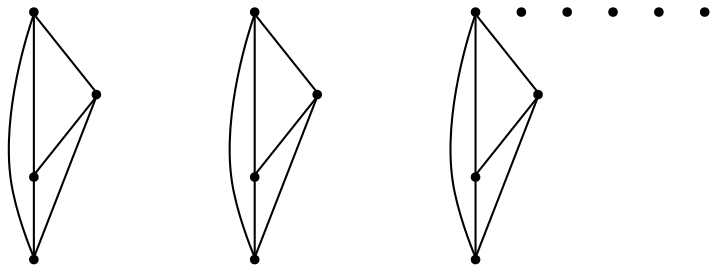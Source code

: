 graph {
  node [shape=point,comment="{\"directed\":false,\"doi\":\"10.4230/LIPIcs.GD.2024.33\",\"figure\":\"2 (3)\"}"]

  v0 [pos="1765.5060626717802,1759.4548074560914"]
  v1 [pos="1748.9640309978404,1742.9162342152827"]
  v2 [pos="1732.4231440483659,1726.3794412299358"]
  v3 [pos="1701.5963501545473,1695.5604216406007"]
  v4 [pos="1685.0555903966797,1679.0231200108362"]
  v5 [pos="1668.5147034472052,1662.4863270254891"]
  v6 [pos="1637.6879095533866,1631.6669259528412"]
  v7 [pos="1621.1471497955195,1615.1300058063898"]
  v8 [pos="1604.6062628460447,1598.593212821043"]
  v9 [pos="1770.1844243700552,1721.7009298761309"]
  v10 [pos="1706.275983768895,1657.8078156716847"]
  v11 [pos="1908.4441181033287,1683.1983277133481"]
  v12 [pos="1642.3675431677345,1593.914701467238"]
  v13 [pos="1895.0771705214454,1696.562196821218"]
  v14 [pos="1881.7106045143844,1709.9255572846705"]
  v15 [pos="1868.343529740894,1723.2892992314355"]
  v16 [pos="1854.9782356499054,1736.6515152449483"]

  v2 -- v1 [id="-32",pos="1732.4231440483659,1726.3794412299358 1748.9640309978404,1742.9162342152827 1748.9640309978404,1742.9162342152827 1748.9640309978404,1742.9162342152827"]
  v9 -- v1 [id="-33",pos="1770.1844243700552,1721.7009298761309 1748.9640309978404,1742.9162342152827 1748.9640309978404,1742.9162342152827 1748.9640309978404,1742.9162342152827"]
  v12 -- v8 [id="-34",pos="1642.3675431677345,1593.914701467238 1604.6062628460447,1598.593212821043 1604.6062628460447,1598.593212821043 1604.6062628460447,1598.593212821043"]
  v7 -- v6 [id="-35",pos="1621.1471497955195,1615.1300058063898 1637.6879095533866,1631.6669259528412 1637.6879095533866,1631.6669259528412 1637.6879095533866,1631.6669259528412"]
  v1 -- v0 [id="-36",pos="1748.9640309978404,1742.9162342152827 1765.5060626717802,1759.4548074560914 1765.5060626717802,1759.4548074560914 1765.5060626717802,1759.4548074560914"]
  v10 -- v3 [id="-37",pos="1706.275983768895,1657.8078156716847 1701.5963501545473,1695.5604216406007 1701.5963501545473,1695.5604216406007 1701.5963501545473,1695.5604216406007"]
  v12 -- v7 [id="-38",pos="1642.3675431677345,1593.914701467238 1621.1471497955195,1615.1300058063898 1621.1471497955195,1615.1300058063898 1621.1471497955195,1615.1300058063898"]
  v10 -- v4 [id="-39",pos="1706.275983768895,1657.8078156716847 1685.0555903966797,1679.0231200108362 1685.0555903966797,1679.0231200108362 1685.0555903966797,1679.0231200108362"]
  v5 -- v3 [id="-40",pos="1668.5147034472052,1662.4863270254891 1705.9032487638165,1609.1023151346935 1754.9918320533513,1658.1791260965897 1701.5963501545473,1695.5604216406007"]
  v9 -- v2 [id="-41",pos="1770.1844243700552,1721.7009298761309 1732.4231440483659,1726.3794412299358 1732.4231440483659,1726.3794412299358 1732.4231440483659,1726.3794412299358"]
  v5 -- v4 [id="-42",pos="1668.5147034472052,1662.4863270254891 1685.0555903966797,1679.0231200108362 1685.0555903966797,1679.0231200108362 1685.0555903966797,1679.0231200108362"]
  v4 -- v3 [id="-43",pos="1685.0555903966797,1679.0231200108362 1701.5963501545473,1695.5604216406007 1701.5963501545473,1695.5604216406007 1701.5963501545473,1695.5604216406007"]
  v2 -- v0 [id="-44",pos="1732.4231440483659,1726.3794412299358 1769.8115621733698,1672.99542933914 1818.9042155943368,1722.0722403010361 1765.5060626717802,1759.4548074560914"]
  v10 -- v5 [id="-45",pos="1706.275983768895,1657.8078156716847 1668.5147034472052,1662.4863270254891 1668.5147034472052,1662.4863270254891 1668.5147034472052,1662.4863270254891"]
  v9 -- v0 [id="-46",pos="1770.1844243700552,1721.7009298761309 1765.5060626717802,1759.4548074560914 1765.5060626717802,1759.4548074560914 1765.5060626717802,1759.4548074560914"]
  v12 -- v6 [id="-47",pos="1642.3675431677345,1593.914701467238 1637.6879095533866,1631.6669259528412 1637.6879095533866,1631.6669259528412 1637.6879095533866,1631.6669259528412"]
  v8 -- v7 [id="-48",pos="1604.6062628460447,1598.593212821043 1621.1471497955195,1615.1300058063898 1621.1471497955195,1615.1300058063898 1621.1471497955195,1615.1300058063898"]
  v8 -- v6 [id="-49",pos="1604.6062628460447,1598.593212821043 1641.9942993962268,1545.2092009302473 1691.0828826857617,1594.2860118921435 1637.6879095533866,1631.6669259528412"]
}